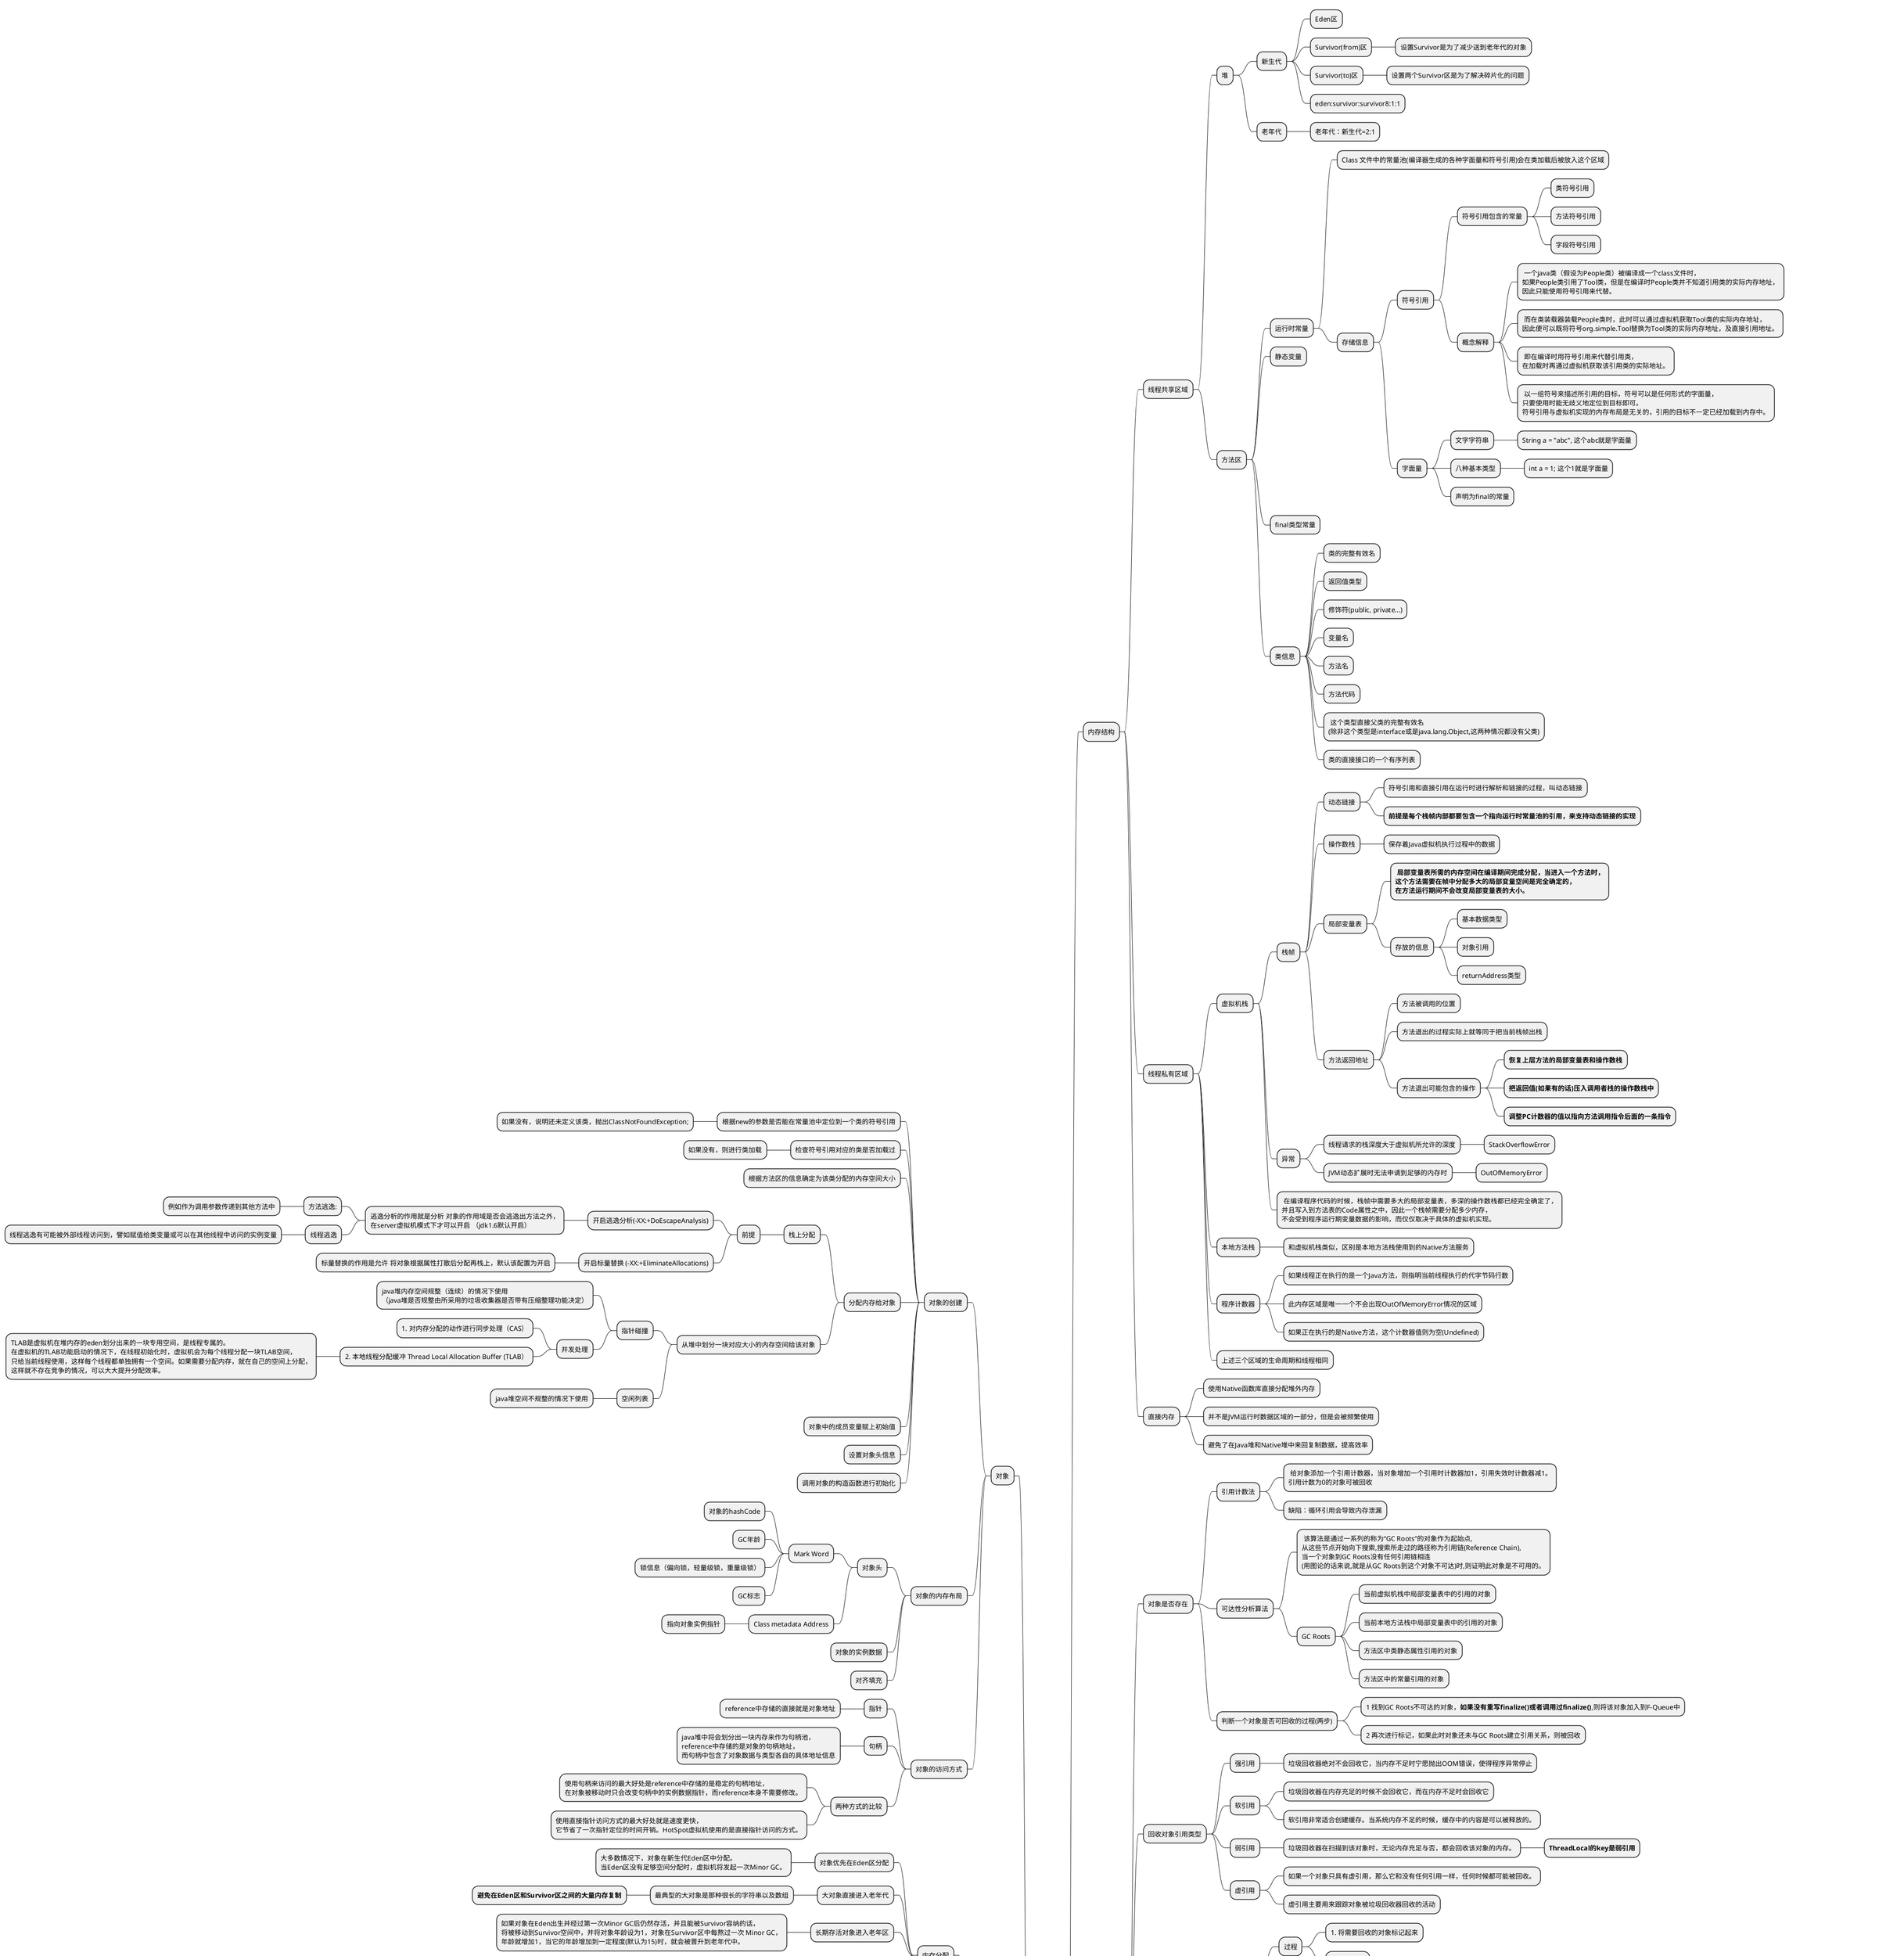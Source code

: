 @startmindmap
+ JVM
++ 内存结构
+++ 线程共享区域
++++ 堆
+++++ 新生代
++++++ Eden区
++++++ Survivor(from)区
+++++++ 设置Survivor是为了减少送到老年代的对象
++++++ Survivor(to)区
+++++++ 设置两个Survivor区是为了解决碎片化的问题
++++++ eden:survivor:survivor8:1:1
+++++ 老年代
++++++ 老年代：新生代=2:1
++++ 方法区
+++++ 运行时常量
++++++ Class 文件中的常量池(编译器生成的各种字面量和符号引用)会在类加载后被放入这个区域
++++++ 存储信息
+++++++ 符号引用
++++++++ 符号引用包含的常量
+++++++++ 类符号引用
+++++++++ 方法符号引用
+++++++++ 字段符号引用
++++++++ 概念解释
*********: 一个java类（假设为People类）被编译成一个class文件时，
如果People类引用了Tool类，但是在编译时People类并不知道引用类的实际内存地址，
因此只能使用符号引用来代替。;
*********: 而在类装载器装载People类时，此时可以通过虚拟机获取Tool类的实际内存地址，
因此便可以既将符号org.simple.Tool替换为Tool类的实际内存地址，及直接引用地址。;
*********: 即在编译时用符号引用来代替引用类，
在加载时再通过虚拟机获取该引用类的实际地址。;
*********: 以一组符号来描述所引用的目标，符号可以是任何形式的字面量，
只要使用时能无歧义地定位到目标即可。
符号引用与虚拟机实现的内存布局是无关的，引用的目标不一定已经加载到内存中。;
+++++++ 字面量
++++++++ 文字字符串
+++++++++ String a = "abc", 这个abc就是字面量
++++++++ 八种基本类型
+++++++++ int a = 1; 这个1就是字面量
++++++++ 声明为final的常量
+++++ 静态变量
+++++ final类型常量
+++++ 类信息
++++++ 类的完整有效名
++++++ 返回值类型
++++++ 修饰符(public, private...)
++++++ 变量名
++++++ 方法名
++++++ 方法代码
******: 这个类型直接父类的完整有效名
(除非这个类型是interface或是java.lang.Object,这两种情况都没有父类);
++++++ 类的直接接口的一个有序列表
+++ 线程私有区域
++++ 虚拟机栈
+++++ 栈帧
++++++ 动态链接
+++++++ 符号引用和直接引用在运行时进行解析和链接的过程，叫动态链接
+++++++ <B>前提是每个栈帧内部都要包含一个指向运行时常量池的引用，来支持动态链接的实现
++++++ 操作数栈
+++++++ 保存着Java虚拟机执行过程中的数据
++++++ 局部变量表
*******: <B>局部变量表所需的内存空间在编译期间完成分配，当进入一个方法时，
<B>这个方法需要在帧中分配多大的局部变量空间是完全确定的，
<B>在方法运行期间不会改变局部变量表的大小。;
+++++++ 存放的信息
++++++++ 基本数据类型
++++++++ 对象引用
++++++++ returnAddress类型
++++++ 方法返回地址
+++++++ 方法被调用的位置
+++++++ 方法退出的过程实际上就等同于把当前栈帧出栈
+++++++ 方法退出可能包含的操作
++++++++ <B>恢复上层方法的局部变量表和操作数栈
++++++++ <B>把返回值(如果有的话)压入调用者栈的操作数栈中
++++++++ <B>调整PC计数器的值以指向方法调用指令后面的一条指令
+++++ 异常
++++++ 线程请求的栈深度大于虚拟机所允许的深度
+++++++ StackOverflowError
++++++ JVM动态扩展时无法申请到足够的内存时
+++++++ OutOfMemoryError
*****: 在编译程序代码的时候，栈帧中需要多大的局部变量表，多深的操作数栈都已经完全确定了，
并且写入到方法表的Code属性之中，因此一个栈帧需要分配多少内存，
不会受到程序运行期变量数据的影响，而仅仅取决于具体的虚拟机实现。;
++++ 本地方法栈
+++++ 和虚拟机栈类似，区别是本地方法栈使用到的Native方法服务
++++ 程序计数器
+++++ 如果线程正在执行的是一个Java方法，则指明当前线程执行的代字节码行数
+++++ 此内存区域是唯一一个不会出现OutOfMemoryError情况的区域
+++++ 如果正在执行的是Native方法，这个计数器值则为空(Undefined)
++++ 上述三个区域的生命周期和线程相同
+++ 直接内存
++++ 使用Native函数库直接分配堆外内存
++++ 并不是JVM运行时数据区域的一部分，但是会被频繁使用
++++ 避免了在Java堆和Native堆中来回复制数据，提高效率
++ 垃圾回收
+++ 对象是否存在
++++ 引用计数法
*****: 给对象添加一个引用计数器，当对象增加一个引用时计数器加1，引用失效时计数器减1。
引用计数为0的对象可被回收;
+++++ 缺陷：循环引用会导致内存泄漏
++++ 可达性分析算法
*****: 该算法是通过一系列的称为“GC Roots”的对象作为起始点,
从这些节点开始向下搜索,搜索所走过的路径称为引用链(Reference Chain),
当一个对象到GC Roots没有任何引用链相连
(用图论的话来说,就是从GC Roots到这个对象不可达)时,则证明此对象是不可用的。;
+++++ GC Roots
++++++ 当前虚拟机栈中局部变量表中的引用的对象
++++++ 当前本地方法栈中局部变量表中的引用的对象
++++++ 方法区中类静态属性引用的对象
++++++ 方法区中的常量引用的对象
++++ 判断一个对象是否可回收的过程(两步)
+++++ 1 找到GC Roots不可达的对象，<B>如果没有重写finalize()或者调用过finalize()</B>,则将该对象加入到F-Queue中
+++++ 2 再次进行标记，如果此时对象还未与GC Roots建立引用关系，则被回收
+++ 回收对象引用类型
++++ 强引用
+++++ 垃圾回收器绝对不会回收它，当内存不足时宁愿抛出OOM错误，使得程序异常停止
++++ 软引用
+++++ 垃圾回收器在内存充足的时候不会回收它，而在内存不足时会回收它
+++++ 软引用非常适合创建缓存。当系统内存不足的时候，缓存中的内容是可以被释放的。
++++ 弱引用
+++++ 垃圾回收器在扫描到该对象时，无论内存充足与否，都会回收该对象的内存。
++++++ <B>ThreadLocal的key是弱引用
++++ 虚引用
+++++ 如果一个对象只具有虚引用，那么它和没有任何引用一样，任何时候都可能被回收。
+++++ 虚引用主要用来跟踪对象被垃圾回收器回收的活动
+++ 垃圾收集算法
++++ 标记-清除
+++++ 过程
++++++ 1. 将需要回收的对象标记起来
++++++ 2. 清除对象
+++++ 缺陷
++++++ 1. 标记和清除的效率都不高
++++++ 2. 产生大量的不连续的内存碎片
++++ 复制算法
*****: 复制算法是将内存划分为两块大小相等的区域，每次使用时都只用其中一块区域，
当发生垃圾回收时会将存活的对象全部复制到未使用的区域，然后对之前的区域进行全部回收。;
+++++ 新生代使用的是复制算法
+++++ 优点
++++++ 简单高效，不会出现内存碎片问题
+++++ 缺陷
++++++ 内存利用率低
++++++ 存活对象较多时效率明显会降低
++++ 标记-整理
*****: 原理和标记清除算法类似，只是最后一步的清除改为了<B>将存活的对象全部移动到一端，
然后再将边界之外的内存全部回收。;
+++++ 老年代使用的是标记-整理算法
+++++ 缺陷
++++++ 需要移动大量对象，效率不高
++++ 分代回收算法
+++++ 根据各个年代的特点选取不同的垃圾收集算法
+++++ 新生代使用复制算法
+++++ 老年代使用标记-整理或者标记-清除算法
+++ 垃圾收集器
++++ Serial收集器
+++++ 串行单线程收集器
+++++ 优点：简单高效
+++++ 是Client模式下的默认新生代收集器
++++ ParNew收集器
+++++ Serial收集器的多线程版本
*****: 是Server模式下的虚拟机首选新生代收集器，除了性能原因外，
主要是因为<B>除了Serial收集器，只有它能与CMS收集器配合工作。;
++++ Parallel Scavenge收集器
+++++ 多线程收集器
+++++ “吞吐量优先”收集器，更加关注系统的吞吐量
+++++ 适合在后台运算而不需要太多交互的任务
++++ Serial Old收集器
+++++ Serial收集器的老年代版本
+++++ 可用于Client模式下
+++++ 用于Server模式下时
++++++ 在 JDK 1.5 以及之前版本（Parallel Old 诞生以前）中与 Parallel Scavenge 收集器搭配使用
++++++ 作为 CMS 收集器的后备预案，在并发收集发生 Concurrent Mode Failure 时使用。
++++ ParNew Old收集器
+++++ Parallel Scavenge收集器的老年代版本
+++++ 注重程序吞吐量
++++ CMS收集器
+++++ 流程
++++++ 初始标记：仅仅只是标记一下 GC Roots 能直接关联到的对象，速度很快，<B>需要停顿（STW）
++++++ 并发标记：从GC Root 开始对堆中对象进行可达性分析，找到存活对象，它在整个回收过程中耗时最长，不需要停顿。
++++++ 重新标记：为了修正并发标记期间因用户程序继续运作而导致标记产生变动的那一部分对象的标记记录，<B>需要停顿(STW)
++++++ 并发清除：不需要停顿。
+++++ 缺陷
++++++ 吞吐量低
+++++++ 低停顿时间是以牺牲吞吐量为代价的，导致 CPU 利用率不够高
++++++ 无法处理浮动垃圾，可能出现 Concurrent Mode Failure
+++++++ 浮动垃圾是指并发清除阶段由于用户线程继续运行而产生的垃圾，这部分垃圾只能到下一次 GC 时才能进行回收
+++++++ 由于浮动垃圾的存在，因此需要预留出一部分内存，意味着 CMS 收集不能像其它收集器那样等待老年代快满的时候再回收。
+++++++ 如果预留的内存不够存放浮动垃圾，就会出现 Concurrent Mode Failure，<B>这时虚拟机将临时启用 Serial Old 来替代 CMS
++++++ 会产生空间碎片
+++++++ 标记-清除算法会导致产生不连续的空间碎片
++++ G1收集器
+++++ G1 把堆划分成多个大小相等的独立区域（Region），新生代和老年代不再物理隔离。
+++++ 流程
******: 初始标记：仅仅只是标记一下GC Roots 能直接关联到的对象，并且修改TAMS（Nest Top Mark Start）的值，
让下一阶段用户程序并发运行时，能在正确可以的Region中创建对象，此阶段需要停顿线程(STW)，但耗时很短。;
******: 并发标记：从GC Root 开始对堆中对象进行可达性分析，找到存活对象，
此阶段耗时较长，但可与用户程序并发执行。;
******: 最终标记：为了修正在并发标记期间因用户程序继续运作而导致标记产生变动的那一部分标记记录，
虚拟机将这段时间对象变化记录在线程的 Remembered Set Logs 里面，
最终标记阶段需要把 Remembered Set Logs 的数据合并到 Remembered Set 中。
这阶段需要停顿线程(STW)，但是可并行执行。;
******: 筛选回收：首先对各个 Region 中的回收价值和成本进行排序，根据用户所期望的 GC 停顿时间来制定回收计划。
此阶段其实也可以做到与用户程序一起并发执行，但是因为只回收一部分 Region，
时间是用户可控制的，而且停顿用户线程将大幅度提高收集效率。;
+++++ 特点
++++++ 空间整合，不会产生内存碎片
++++++ 可预测的停顿
+++++ 参数设置
++++++ -XX:+UseG1GC
++++++ -XX:MaxGCPauseMillis
++ 类加载机制
+++ 类生命周期
++++ 加载
++++ 验证
++++ 准备
++++ 解析
++++ 初始化
++++ 使用
++++ 卸载
+++ 类加载器
++++ 启动类加载器
+++++ C++实现，是虚拟机自身的一部分
+++++ 负责将存放在<JRE_HOME>/lib 目录中的类库加载到虚拟机内存中
++++ 其他加载器
+++++ 由Java实现，独立于虚拟机外部，并且全都继承自抽象类java.lang.ClassLoader
+++++ 分类
++++++ 启动类加载器
++++++ 扩展类加载器
*******: 它负责将<JAVA_HOME>/lib/ext或者
被java.ext.dir系统变量所指定路径中的所有类库加载到内存中;
++++++ 应用程序类加载器
+++++++ 它负责加载用户类路径(ClassPath)上所指定的类库
++++++ 自定义类加载器
+++++++ 用户根据需求自己定义的。也要需要继承自己的ClassLoader
++++ 双亲委派模型
+++++ 内容
*****:如果一个类加载器收到类加载的请求，它首先不会自己去尝试加载这个类，
而是把这个请求委派给父类加载器完成，
只有当父加载器在自己的搜索范围内找不到指定的类时（即ClassNotFoundException），
子加载器才会尝试自己去加载。;
+++++ 实现
++++++ 首先检查类是否被加载；
++++++ 若未加载，则调用父类加载器的loadClass方法；
++++++ 若该方法抛出ClassNotFoundException异常，则表示父类加载器无法加载，则当前类加载器调用findClass加载类；
++++++ 若父类加载器可以加载，则直接返回Class对象；
+++++ 好处
++++++ 保证java类库中的类不受用户类影响，防止用户自定义一个类库中的同名类，引起问题
+++++ 破坏
++++++ 基础类需要调用用户的代码
+++++++ 解决方式
++++++++ 线程上下文类加载器
*********: 也就是父类加载器请求子类加载器去完成类加载的动作，
这种行为实际上就是打通了双亲委派模型层次结构来逆向使用类加载器，
实际上已经违背了双亲委派模型的一般性原;
+++++++ 实现方法
++++++++ 重写ClassLoader类的loadClass()
+++++++ 示例
++++++++ JDBC
*********: 原生的JDB中的类是放在rt.jar包的，是由启动类加载器进行类加载的，
JDBC中的Driver类中需要动态去加载不同数据库类型的Driver类;
++++++++ JNDI服务需要调用由独立厂商实现并部署在应用程序的ClassPath下的JNDI接口提供者的代码
++++++ 重写loadClass方法
+++++++ 双亲委派模型的具体实现就在loadClass()方法中
++++++ 用户对程序的动态性的追求
*******: 例如OSGi(面向Java的动态模型系统)的出现。
在OSGi环境下，类加载器不再是双亲委派模型中的树状结构，
而是进一步发展为网状结构。;
+++++++ 代码热替换、模块热部署
++++++ 典型的打破双亲委派模型的框架和中间件有tomcat与osgi
*****: <B>模型要求除了顶层的启动类加载器外，其余的类加载器都应有自己的父类加载器。
<B>这里类加载器之间的父子关系一般通过组合（Composition）关系来实现，
<B>而不是通过继承（Inheritance）的关系实现。;
+++ 类加载过程
++++ 加载
+++++ 将编译后的.Class静态文件转换到内存中(方法区)，然后暴露出来让程序员能访问到
++++ 验证
+++++ 确保Class文件的字节流中包含的信息符合当前虚拟机的要求，并且不会危害虚拟机自身的安全
++++ 准备
+++++ 准备阶段为类变量分配内存并设置初始值，使用的是方法区的内存
++++ 解析
+++++ 将class文件的常量池的符号引用替换为直接引用的过程（是静态链接）
+++++ <B>可能发生在初始化阶段之前，也可能发生在初始化阶段之后，后者是为了支持Java的动态绑定。
++++ 初始化
+++++ 为类的静态变量赋予程序中指定的初始值，还有执行静态代码块中的程序（执行<cinit>()方法）。
+++ 类加载方式
++++ 1、命令行启动应用时候由JVM初始化加载
++++ 2、通过Class.forName()方法动态加载
++++ 3、通过ClassLoader.loadClass()方法动态加载
+++ 类加载时机
++++ 遇到new,getStatic,putStatic,invokeStatic这四条指令
+++++ new一个对象时
+++++ 调用一个类的静态方法
+++++ 直接操作一个类的static属性
++++ 使用java.lang.reflect进行反射调用
++++ 初始化类时，没有初始化父类，先初始化父类
++++ 虚拟机启动时，用户指定的主类（main）
***: 虚拟机把描述类的数据从class文件加载到内存，并对数据进行校验、
转换解析和初始化，最终形成可以被虚拟机直接使用的Java类型;
****:类的加载指的是将类的.class文件中的二进制数据读入到内存中，将其放在运行时数据区的方法区内，
然后在堆区创建一个 java.lang.Class对象，用来封装类在方法区内的数据结构。
类的加载的最终产品是位于堆区中的 Class对象， Class对象封装了类在方法区内的数据结构，
并且向Java程序员提供了访问方法区内的数据结构的接口。;
++ class文件结构
+++ 魔数
++++ 唯一作用是用于确定这个文件是否为一个能被虚拟机接受的Class文件。
+++ 版本号
+++ 常量池
++++ 字面量
++++ 符号引用
+++ 访问标志
++++ 用于识别一些类或接口层次的访问信息
*****:是否final
是否public,否则是private
是否是接口
是否可用invokespecial字节码指令
是否是abstract
是否是注解
是否是枚举;
+++ 类索引，父类索引，接口索引集合
++++ 这三项数据主要用于确定这个类的继承关系
+++++ 类索引
++++++ 用于确定这个类的全限定名
+++++ 父类索引
++++++ 用于确定这个类父类的全限定名
+++++ 接口索引
++++++ 描述这个类实现了哪些接口
+++ 字段表集合
++++ 表结构
+++++ 访问标志
+++++ 名称索引
+++++ 描述符索引
+++++ 属性表集合
++++ 字段表用于描述接口或类中声明的变量，包括类级别（static）和实例级别变量，不包括在方法内部声明的变量
++++ 简单来说，字段表集合存储字段的修饰符+名称
++++ <B>变量修饰符使用标志位表示，字段数据类型和字段名称则引用常量池中常量表示。
+++ 方法表集合
++++ 访问标志
++++ 名称索引
++++ 描述符索引
++++ 属性表集合
*****: Java代码经过编译器编译为字节码之后，
存储在方法属性表集合中一个名叫"Code"的属性中;
+++ 属性表集合
++++ 在Class文件、字段表、方法表都可以携带子集的属性表集合，以用于描述某些场景专有的信息。
-- 对象
--- 对象的创建
---- 根据new的参数是否能在常量池中定位到一个类的符号引用
----- 如果没有，说明还未定义该类，抛出ClassNotFoundException;
---- 检查符号引用对应的类是否加载过
----- 如果没有，则进行类加载
---- 根据方法区的信息确定为该类分配的内存空间大小
---- 分配内存给对象
----- 栈上分配
------ 前提
------- 开启逃逸分析(-XX:+DoEscapeAnalysis)
-------- 逃逸分析的作用就是分析 对象的作用域是否会逃逸出方法之外，\l在server虚拟机模式下才可以开启 （jdk1.6默认开启）
--------- 方法逃逸:
---------- 例如作为调用参数传递到其他方法中
--------- 线程逃逸
---------- 线程逃逸有可能被外部线程访问到，譬如赋值给类变量或可以在其他线程中访问的实例变量
------- 开启标量替换 (-XX:+EliminateAllocations)
-------- 标量替换的作用是允许 将对象根据属性打散后分配再栈上，默认该配置为开启
----- 从堆中划分一块对应大小的内存空间给该对象
------ 指针碰撞
------- java堆内存空间规整（连续）的情况下使用\l（java堆是否规整由所采用的垃圾收集器是否带有压缩整理功能决定）
------- 并发处理
-------- 1. 对内存分配的动作进行同步处理（CAS）
-------- 2. 本地线程分配缓冲 Thread Local Allocation Buffer (TLAB）
--------- TLAB是虚拟机在堆内存的eden划分出来的一块专用空间，是线程专属的。\l在虚拟机的TLAB功能启动的情况下，在线程初始化时，虚拟机会为每个线程分配一块TLAB空间，\l只给当前线程使用，这样每个线程都单独拥有一个空间。如果需要分配内存，就在自己的空间上分配，\l这样就不存在竞争的情况，可以大大提升分配效率。
------ 空闲列表
------- java堆空间不规整的情况下使用
---- 对象中的成员变量赋上初始值
---- 设置对象头信息
---- 调用对象的构造函数进行初始化
--- 对象的内存布局
---- 对象头
----- Mark Word
------ 对象的hashCode
------ GC年龄
------ 锁信息（偏向锁，轻量级锁，重量级锁）
------ GC标志
----- Class metadata Address
------ 指向对象实例指针
---- 对象的实例数据
---- 对齐填充
--- 对象的访问方式
---- 指针
----- reference中存储的直接就是对象地址
---- 句柄
----- java堆中将会划分出一块内存来作为句柄池，\lreference中存储的是对象的句柄地址，\l而句柄中包含了对象数据与类型各自的具体地址信息
---- 两种方式的比较
----- 使用句柄来访问的最大好处是reference中存储的是稳定的句柄地址，\l在对象被移动时只会改变句柄中的实例数据指针，而reference本身不需要修改。
----- 使用直接指针访问方式的最大好处就是速度更快，\l它节省了一次指针定位的时间开销。HotSpot虚拟机使用的是直接指针访问的方式。
-- 内存相关
--- 内存分配
---- 对象优先在Eden区分配
----- 大多数情况下，对象在新生代Eden区中分配。\l当Eden区没有足够空间分配时，虚拟机将发起一次Minor GC。
---- 大对象直接进入老年代
----- 最典型的大对象是那种很长的字符串以及数组
------ <B>避免在Eden区和Survivor区之间的大量内存复制
---- 长期存活对象进入老年区
----- 如果对象在Eden出生并经过第一次Minor GC后仍然存活，并且能被Survivor容纳的话，\l将被移动到Survivor空间中，并将对象年龄设为1，对象在Survivor区中每熬过一次 Minor GC，\l年龄就增加1，当它的年龄增加到一定程度(默认为15)时，就会被晋升到老年代中。
---- 对象年龄动态判定
----- 如果在 Survivor空间中相同年龄所有对象大小的综合大于Survivor空间的一半，\l年龄大于或等于该年龄的对象就可以直接进入老年代
---- 空间分配担保
----- 在发生Minor GC之前，虚拟机会先检查老年代最大可用的连续空间是否大于新生代所有对象总空间，\l如果这个条件成立，那么Minor GC可以确保是安全的。\l如果不成立，则虚拟机会查看<B>HandlePromotionFailure</B>设置值是否允许担保失败。\l如果允许，那么会继续检查老年代最大可用的连续空间是否大于历次晋升到老年代对象的平均大小，\l如果大于，将尝试着进行一次Minor GC，尽管这次Minor GC是有风险的，如果担保失败则会进行一次Full GC；\l如果小于，或者HandlePromotionFailure设置不允许冒险，那这时也要改为进行一次Full GC。
--- 内存回收
---- Minor GC
----- 特点
------ 发生在新生代上,发生频繁,执行速度快
----- 触发条件
------ Eden区空间不足
------ 空间分配担保
---- Full GC
----- 特点
------ 发生在老年代上,较少发生,执行速度较慢
----- 触发条件
------ 调用System.gc()
------ 老年代区域空间不足
------ 空间分配担保失败
------ JDK 1.7及以前的永久代（方法区）空间不足
------ CMS GC处理浮动垃圾时，如果新生代空间不足，则采用空间分配担保机制，\l如果老年代空间不足，则触发Full GC
--- 内存溢出
---- 程序在申请内存时，没有足够的内存空间
---- 内存溢出的构造方式
----- OutOfMemoryError:不断创建对象
----- 栈溢出
------ StackOverflowError: 增大本地变量表，例如不合理的递归
------ OutOfMemoryError:不断建立线程
----- 方法区和运行时常量池溢出
------ OutOfMemoryError:通过String.intern()方法不断向常量池中添加常量,\l例如String.valueOf(i++).intern()
----- 本机内存直接溢出
--- 内存泄漏
---- 程序在申请内存后，无法释放已申请的内存空间
---- 原因
----- 长生命周期的对象持有短生命周期对象的引用
------ 例如将ArrayList设置为静态变量，则容器中的对象在程序结束之前将不能被释放，从而造成内存泄漏
----- 连接未关闭
------ 如数据库连接、网络连接和IO连接等，只有连接被关闭后，垃圾回收器才会回收对应的对象
----- 变量作用域不合理
------ 1 一个变量的定义的作用范围大于其使用范围
------ 2 如果没有及时地把对象设置为null
----- 内部类持有外部类
------ Java的非静态内部类的这种创建方式，会隐式地持有外部类的引用，而且默认情况下这个引用是强引用，\l因此，如果内部类的生命周期长于外部类的生命周期，程序很容易就产生内存泄漏
------ 解决方法
------- 将内部类定义为static
------- 用static的变量引用匿名内部类的实例
------- 或将匿名内部类的实例化操作放到外部类的静态方法中
----- Hash值改变
------ <B>在集合中，如果修改了对象中的那些参与计算哈希值的字段，会导致无法从集合中单独删除当前对象，造成内存泄露
-- JVM调优
--- 常见参数
---- Xms
----- 堆内存初始大小
---- Xmx
----- 堆内存最大值（一般设置 -Xms=-Xmx。这样可以获得固定大小的堆内存，减少GC 次数和耗时，可以使得堆相对稳定）
---- Xmn
----- 设置新生代的大小。太小会增加YGC，太大会减小老年代大小，一般设置为整个堆的1/4到1/3；
---- Xss
----- 设置Java 线程堆栈大小
---- -XX:SurvivorRatio
----- 年轻代和两个Survivor的比值。默认值为8，代表比值为 8:1:1；
---- -XX:NewRatio
----- 设置年轻代和年老代的比值。如果为3，表示年轻代与老 年代比值为 1:3，默认值为2；
---- -XX:+PrintGCDetails
----- 开启GC日志
---- -XX:ParallelGCThreads
----- 设置 STW 工作线程数的值。将n的值设置为逻辑处理器的数量。n的值与逻辑处理器的数量相同，最多为 8。
---- -XX:+HeapDumpOnOutOfMemoryError
----- 让 JVM 在发生内存溢出的时候自动生成内存快照，方便排查问题
---- -XX:+UseG1GC
----- 使用G1垃圾收集器
---- -XX:MaxGCPauseMillis
----- 设置最大的垃圾收集时的停顿时间，单位为毫秒
--- 健康GC指标
---- minor GC 单次耗时 < 50ms，频率10秒以上。说明年轻代OK。
---- Full GC 单次耗时 < 1秒，频率10分钟以上（最好没有），说明年老代OK。
---- CMS GC  一天一次左右
--- GC调优目的
---- GC时间够少，GC次数够少
--- 调优思路
---- 优化维度
----- 频率
------ YGC
------- 如果 YGC 超过5秒一次，甚至更长，说明系统内存 过大，应该缩小容量，\l如果频率很高，说明 Eden 区过小，可以将 Eden 区增 大，\l但整个新生代的容量应该在堆的 30% ­ 40%之间，eden，from 和 to 的比 例应该在 8：1：1左右，\l这个比例可根据对象晋升的大小进行调整。
------ FGC 
------- 1 Old 区内存不够
-------- FGC 后还有大量对象
--------- 说明 Old 区过小，应该扩大 Old 区
-------- FGC 后效果很好
--------- 说明 Old 区存在了大量 短命的对象，\l优化的点应该是让这些对象在新生代就被 YGC 掉
---------- 通常的做法是 增大新生代，如果有大而短命的对象，通过参数设置对象的大小，\l不要让这些对 象进入 Old 区，还需要检查晋升年龄是否过小。
---------- 如果 YGC 后，有大量对象因为 无法进入 Survivor 区从而提前晋升，\l这时应该增大 Survivor 区，但不宜太大
------- 2 元数据区内存不够
------- 3 System.gc()
------- 4 jmap 或者 jcmd，
------- 5 CMS Promotion failed 或者 concurrent mode failure
------- 6 JVM 基于悲观策略认为这次 YGC 后 Old 区无法容纳晋升的对象，因此取消 YGC，提前 FGC
----- 时长
------ YGC
------- YGC 有2个过程，一个是扫描，一个是复制，通常扫描 速度很快，复制速度相比而言要慢一些，\l如果每次都有大量对象要复制，就会将STW 时间延长，还有一个情况就是 StringTable ，这个数据结构中存储着 String.intern 方法返回的常连池的引用，\lYGC 每次都会扫描这个数据结构 （HashTable），如果这个数据结构很大，且没有经过 FGC，那么也会拉长 STW 时长，\l还有一种情况就是操作系统的虚拟内存，当 GC 时正巧操作系统正 在交换内存，也会拉长 STW 时长。
------ FGC 
------- 无法优化时长，无法控制
---- 确定是否有频繁Full GC现象
----- 1 如果Full GC频繁，那么考虑内存泄漏的情况
------ 内存泄漏角度
------- 1 使用jps -l命令获取虚拟的LVMID
------- 2 使用jstat -gc lvmid 命令获取虚拟机的执行状态，判断Full GC次数
------- 3 使用jmap -histo:live 分析当前堆中存活对象数量
------- 4 如果还不能定位到关键信息，使用jamp -dump打印当前堆栈映像dump文件
-------- jmap -dump:format=b,file=/usr/local/base/02.hprof 129090
------- 5 使用MAT等工具分析dump文件，一般使用的参数是Histogram或者Dominator Tree,\l分析出各个对象的内存占用率，并根据对象引用情况找到泄漏点
----- 2 如果Full GC不频繁，各个区域内存占用也很正常，\l那么考虑线程阻塞，死锁，死循环等情况
------ 线程角度
------- 1 使用jps -l命令获取虚拟的LVMID
------- 2 使用 jstack 分析各个线程的堆栈内存使用情况,如果说系统慢,\l那么要特别关注Blocked,Waiting on condition,\l如果说系统的cpu耗的高，那么肯定是线程执行有死循环，那么此时要关注下Runable状态。
------- 3 如果还不能定位到关键信息，使用jamp -dump打印当前堆栈映像dump文件
------- 4 使用MAT等工具分析dump文件，一般使用的参数是Histogram或者Dominator Tree,\l分析出各个对象的内存占用率，并根据对象引用情况找到泄漏点
----- 3 如果都不是，考虑堆外存溢出，或者是外部命令等情况 
------ Runtime.getRuntime.exec()
-- 其他知识
--- 动态绑定
---- 指的是在程序运行过程中，根据具体的实例对象才能具体确定是哪个方法。
---- 编译阶段，根据引用本身的类型(Father)在方法表中查找匹配的方法，如果存在则编译通过
---- 运行阶段，根据实例变量的类型(Son)在方法表中查找匹配的方法，如果实例变量重写了方法，则调用重写的方法，否则调用父类方法
---- 以 Father ft=new Son();ft.say()；为例
---- 表中记录了这个类定义的方法的指针，每个表项指向一个具体的方法代码。\l如果这个类重写了父类中的某个方法，则对应表项指向新的代码实现处。\l从父类继承来的方法位于子类定义的方法的前面。
--- 参数传递
---- 值传递
---- 引用传递
---- <B>Java在参数传递的时候，实际上是传递当前引用的一个拷贝
---- 如果参数是基本类型，传递的是基本类型的字面量值的拷贝
---- 如果参数是引用类型，传递的是该参数所引用的对象在堆中地址值的拷贝
@endmindmap